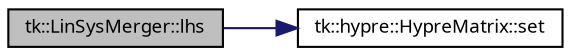 digraph "tk::LinSysMerger::lhs"
{
 // INTERACTIVE_SVG=YES
  bgcolor="transparent";
  edge [fontname="sans-serif",fontsize="9",labelfontname="sans-serif",labelfontsize="9"];
  node [fontname="sans-serif",fontsize="9",shape=record];
  rankdir="LR";
  Node1 [label="tk::LinSysMerger::lhs",height=0.2,width=0.4,color="black", fillcolor="grey75", style="filled", fontcolor="black"];
  Node1 -> Node2 [color="midnightblue",fontsize="9",style="solid",fontname="sans-serif"];
  Node2 [label="tk::hypre::HypreMatrix::set",height=0.2,width=0.4,color="black",URL="$classtk_1_1hypre_1_1_hypre_matrix.html#aab0b19556bceff4ed233cf80961ff613",tooltip="Set values of matrix. "];
}
